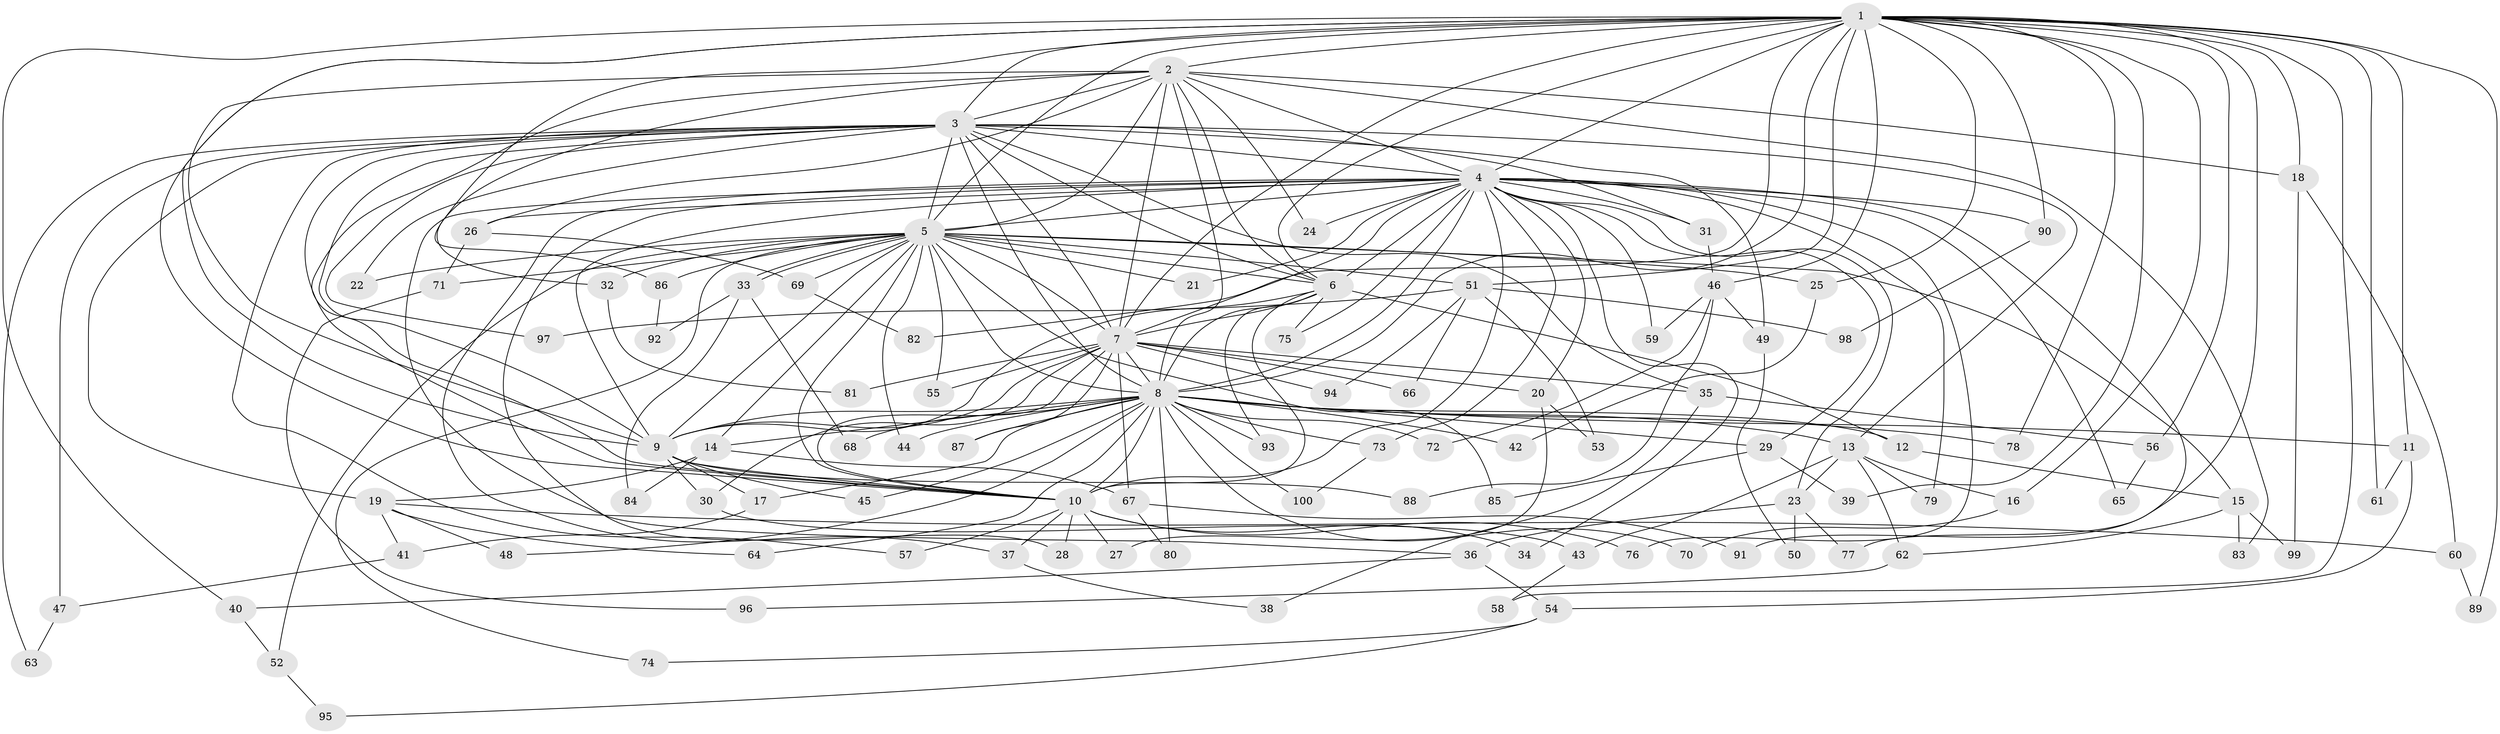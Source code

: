 // Generated by graph-tools (version 1.1) at 2025/38/02/21/25 10:38:53]
// undirected, 100 vertices, 225 edges
graph export_dot {
graph [start="1"]
  node [color=gray90,style=filled];
  1;
  2;
  3;
  4;
  5;
  6;
  7;
  8;
  9;
  10;
  11;
  12;
  13;
  14;
  15;
  16;
  17;
  18;
  19;
  20;
  21;
  22;
  23;
  24;
  25;
  26;
  27;
  28;
  29;
  30;
  31;
  32;
  33;
  34;
  35;
  36;
  37;
  38;
  39;
  40;
  41;
  42;
  43;
  44;
  45;
  46;
  47;
  48;
  49;
  50;
  51;
  52;
  53;
  54;
  55;
  56;
  57;
  58;
  59;
  60;
  61;
  62;
  63;
  64;
  65;
  66;
  67;
  68;
  69;
  70;
  71;
  72;
  73;
  74;
  75;
  76;
  77;
  78;
  79;
  80;
  81;
  82;
  83;
  84;
  85;
  86;
  87;
  88;
  89;
  90;
  91;
  92;
  93;
  94;
  95;
  96;
  97;
  98;
  99;
  100;
  1 -- 2;
  1 -- 3;
  1 -- 4;
  1 -- 5;
  1 -- 6;
  1 -- 7;
  1 -- 8;
  1 -- 9;
  1 -- 10;
  1 -- 11;
  1 -- 16;
  1 -- 18;
  1 -- 25;
  1 -- 39;
  1 -- 40;
  1 -- 46;
  1 -- 51;
  1 -- 56;
  1 -- 58;
  1 -- 61;
  1 -- 78;
  1 -- 82;
  1 -- 86;
  1 -- 89;
  1 -- 90;
  1 -- 91;
  2 -- 3;
  2 -- 4;
  2 -- 5;
  2 -- 6;
  2 -- 7;
  2 -- 8;
  2 -- 9;
  2 -- 10;
  2 -- 18;
  2 -- 24;
  2 -- 26;
  2 -- 32;
  2 -- 83;
  3 -- 4;
  3 -- 5;
  3 -- 6;
  3 -- 7;
  3 -- 8;
  3 -- 9;
  3 -- 10;
  3 -- 13;
  3 -- 19;
  3 -- 22;
  3 -- 31;
  3 -- 35;
  3 -- 47;
  3 -- 49;
  3 -- 57;
  3 -- 63;
  3 -- 97;
  4 -- 5;
  4 -- 6;
  4 -- 7;
  4 -- 8;
  4 -- 9;
  4 -- 10;
  4 -- 20;
  4 -- 21;
  4 -- 23;
  4 -- 24;
  4 -- 26;
  4 -- 28;
  4 -- 29;
  4 -- 31;
  4 -- 34;
  4 -- 36;
  4 -- 37;
  4 -- 59;
  4 -- 65;
  4 -- 73;
  4 -- 75;
  4 -- 76;
  4 -- 77;
  4 -- 79;
  4 -- 90;
  5 -- 6;
  5 -- 7;
  5 -- 8;
  5 -- 9;
  5 -- 10;
  5 -- 14;
  5 -- 15;
  5 -- 21;
  5 -- 22;
  5 -- 25;
  5 -- 32;
  5 -- 33;
  5 -- 33;
  5 -- 44;
  5 -- 51;
  5 -- 52;
  5 -- 55;
  5 -- 69;
  5 -- 71;
  5 -- 74;
  5 -- 85;
  5 -- 86;
  6 -- 7;
  6 -- 8;
  6 -- 9;
  6 -- 10;
  6 -- 12;
  6 -- 75;
  6 -- 93;
  7 -- 8;
  7 -- 9;
  7 -- 10;
  7 -- 20;
  7 -- 30;
  7 -- 35;
  7 -- 55;
  7 -- 66;
  7 -- 67;
  7 -- 81;
  7 -- 87;
  7 -- 94;
  8 -- 9;
  8 -- 10;
  8 -- 11;
  8 -- 12;
  8 -- 13;
  8 -- 14;
  8 -- 17;
  8 -- 29;
  8 -- 42;
  8 -- 44;
  8 -- 45;
  8 -- 48;
  8 -- 64;
  8 -- 68;
  8 -- 70;
  8 -- 72;
  8 -- 73;
  8 -- 78;
  8 -- 80;
  8 -- 87;
  8 -- 93;
  8 -- 100;
  9 -- 10;
  9 -- 17;
  9 -- 30;
  9 -- 45;
  9 -- 88;
  10 -- 27;
  10 -- 28;
  10 -- 34;
  10 -- 37;
  10 -- 57;
  10 -- 76;
  11 -- 54;
  11 -- 61;
  12 -- 15;
  13 -- 16;
  13 -- 23;
  13 -- 43;
  13 -- 62;
  13 -- 79;
  14 -- 19;
  14 -- 67;
  14 -- 84;
  15 -- 62;
  15 -- 83;
  15 -- 99;
  16 -- 70;
  17 -- 41;
  18 -- 60;
  18 -- 99;
  19 -- 41;
  19 -- 48;
  19 -- 60;
  19 -- 64;
  20 -- 27;
  20 -- 53;
  23 -- 36;
  23 -- 50;
  23 -- 77;
  25 -- 42;
  26 -- 69;
  26 -- 71;
  29 -- 39;
  29 -- 85;
  30 -- 43;
  31 -- 46;
  32 -- 81;
  33 -- 68;
  33 -- 84;
  33 -- 92;
  35 -- 38;
  35 -- 56;
  36 -- 40;
  36 -- 54;
  37 -- 38;
  40 -- 52;
  41 -- 47;
  43 -- 58;
  46 -- 49;
  46 -- 59;
  46 -- 72;
  46 -- 88;
  47 -- 63;
  49 -- 50;
  51 -- 53;
  51 -- 66;
  51 -- 94;
  51 -- 97;
  51 -- 98;
  52 -- 95;
  54 -- 74;
  54 -- 95;
  56 -- 65;
  60 -- 89;
  62 -- 96;
  67 -- 80;
  67 -- 91;
  69 -- 82;
  71 -- 96;
  73 -- 100;
  86 -- 92;
  90 -- 98;
}
